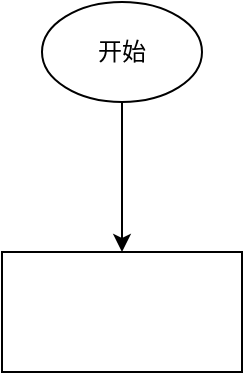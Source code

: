 <mxfile version="27.0.9">
  <diagram name="第 1 页" id="5nD0Npv66BOHkbaL_8IZ">
    <mxGraphModel dx="1251" dy="678" grid="1" gridSize="10" guides="1" tooltips="1" connect="1" arrows="1" fold="1" page="1" pageScale="1" pageWidth="827" pageHeight="1169" math="0" shadow="0">
      <root>
        <mxCell id="0" />
        <mxCell id="1" parent="0" />
        <mxCell id="6JTWCHrBCL2EqqVO5LBY-3" value="" style="edgeStyle=orthogonalEdgeStyle;rounded=0;orthogonalLoop=1;jettySize=auto;html=1;" edge="1" parent="1" source="6JTWCHrBCL2EqqVO5LBY-1" target="6JTWCHrBCL2EqqVO5LBY-2">
          <mxGeometry relative="1" as="geometry" />
        </mxCell>
        <mxCell id="6JTWCHrBCL2EqqVO5LBY-1" value="开始" style="ellipse;whiteSpace=wrap;html=1;" vertex="1" parent="1">
          <mxGeometry x="340" y="60" width="80" height="50" as="geometry" />
        </mxCell>
        <mxCell id="6JTWCHrBCL2EqqVO5LBY-2" value="" style="whiteSpace=wrap;html=1;" vertex="1" parent="1">
          <mxGeometry x="320" y="185" width="120" height="60" as="geometry" />
        </mxCell>
      </root>
    </mxGraphModel>
  </diagram>
</mxfile>

